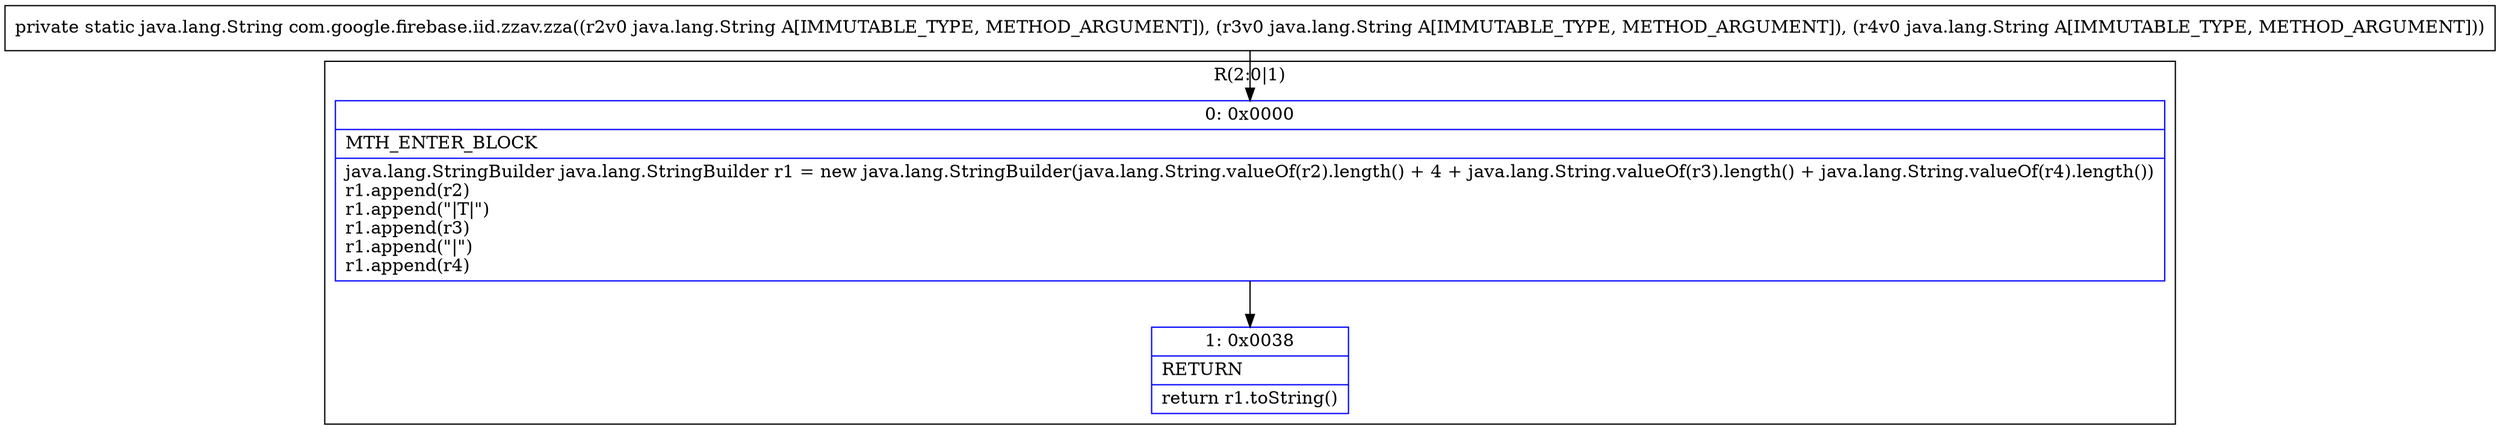 digraph "CFG forcom.google.firebase.iid.zzav.zza(Ljava\/lang\/String;Ljava\/lang\/String;Ljava\/lang\/String;)Ljava\/lang\/String;" {
subgraph cluster_Region_905794014 {
label = "R(2:0|1)";
node [shape=record,color=blue];
Node_0 [shape=record,label="{0\:\ 0x0000|MTH_ENTER_BLOCK\l|java.lang.StringBuilder java.lang.StringBuilder r1 = new java.lang.StringBuilder(java.lang.String.valueOf(r2).length() + 4 + java.lang.String.valueOf(r3).length() + java.lang.String.valueOf(r4).length())\lr1.append(r2)\lr1.append(\"\|T\|\")\lr1.append(r3)\lr1.append(\"\|\")\lr1.append(r4)\l}"];
Node_1 [shape=record,label="{1\:\ 0x0038|RETURN\l|return r1.toString()\l}"];
}
MethodNode[shape=record,label="{private static java.lang.String com.google.firebase.iid.zzav.zza((r2v0 java.lang.String A[IMMUTABLE_TYPE, METHOD_ARGUMENT]), (r3v0 java.lang.String A[IMMUTABLE_TYPE, METHOD_ARGUMENT]), (r4v0 java.lang.String A[IMMUTABLE_TYPE, METHOD_ARGUMENT])) }"];
MethodNode -> Node_0;
Node_0 -> Node_1;
}

